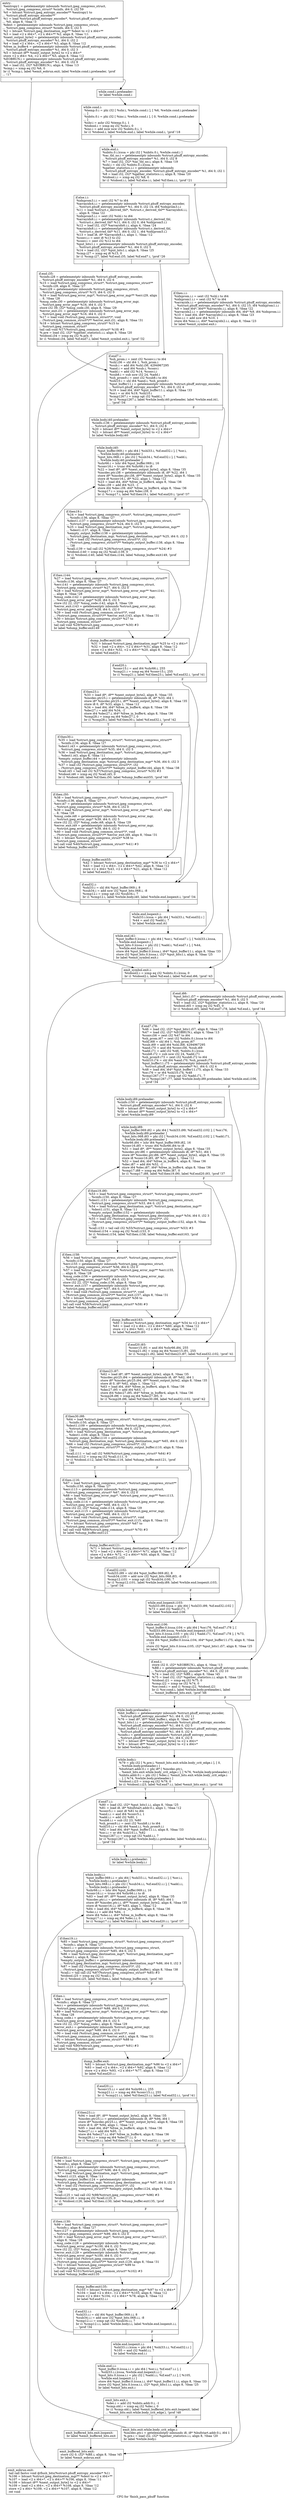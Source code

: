 digraph "CFG for 'finish_pass_phuff' function" {
	label="CFG for 'finish_pass_phuff' function";

	Node0x56af890 [shape=record,label="{entry:\l  %entropy1 = getelementptr inbounds %struct.jpeg_compress_struct,\l... %struct.jpeg_compress_struct* %cinfo, i64 0, i32 59\l  %0 = bitcast %struct.jpeg_entropy_encoder** %entropy1 to\l... %struct.phuff_entropy_encoder**\l  %1 = load %struct.phuff_entropy_encoder*, %struct.phuff_entropy_encoder**\l... %0, align 8, !tbaa !3\l  %dest = getelementptr inbounds %struct.jpeg_compress_struct,\l... %struct.jpeg_compress_struct* %cinfo, i64 0, i32 5\l  %2 = bitcast %struct.jpeg_destination_mgr** %dest to \<2 x i64\>**\l  %3 = load \<2 x i64\>*, \<2 x i64\>** %2, align 8, !tbaa !11\l  %next_output_byte2 = getelementptr inbounds %struct.phuff_entropy_encoder,\l... %struct.phuff_entropy_encoder* %1, i64 0, i32 2\l  %4 = load \<2 x i64\>, \<2 x i64\>* %3, align 8, !tbaa !12\l  %free_in_buffer4 = getelementptr inbounds %struct.phuff_entropy_encoder,\l... %struct.phuff_entropy_encoder* %1, i64 0, i32 3\l  %5 = bitcast i8** %next_output_byte2 to \<2 x i64\>*\l  store \<2 x i64\> %4, \<2 x i64\>* %5, align 8, !tbaa !12\l  %EOBRUN.i = getelementptr inbounds %struct.phuff_entropy_encoder,\l... %struct.phuff_entropy_encoder* %1, i64 0, i32 9\l  %6 = load i32, i32* %EOBRUN.i, align 4, !tbaa !13\l  %cmp.i = icmp eq i32 %6, 0\l  br i1 %cmp.i, label %emit_eobrun.exit, label %while.cond.i.preheader, !prof\l... !17\l|{<s0>T|<s1>F}}"];
	Node0x56af890:s0 -> Node0x56bc6c0;
	Node0x56af890:s1 -> Node0x56bc7c0;
	Node0x56bc7c0 [shape=record,label="{while.cond.i.preheader:                           \l  br label %while.cond.i\l}"];
	Node0x56bc7c0 -> Node0x56bc950;
	Node0x56bc950 [shape=record,label="{while.cond.i:                                     \l  %temp.0.i = phi i32 [ %shr.i, %while.cond.i ], [ %6, %while.cond.i.preheader\l... ]\l  %nbits.0.i = phi i32 [ %inc.i, %while.cond.i ], [ 0, %while.cond.i.preheader\l... ]\l  %shr.i = ashr i32 %temp.0.i, 1\l  %tobool.i = icmp eq i32 %shr.i, 0\l  %inc.i = add nuw nsw i32 %nbits.0.i, 1\l  br i1 %tobool.i, label %while.end.i, label %while.cond.i, !prof !18\l|{<s0>T|<s1>F}}"];
	Node0x56bc950:s0 -> Node0x56bcef0;
	Node0x56bc950:s1 -> Node0x56bc950;
	Node0x56bcef0 [shape=record,label="{while.end.i:                                      \l  %nbits.0.i.lcssa = phi i32 [ %nbits.0.i, %while.cond.i ]\l  %ac_tbl_no.i = getelementptr inbounds %struct.phuff_entropy_encoder,\l... %struct.phuff_entropy_encoder* %1, i64 0, i32 8\l  %7 = load i32, i32* %ac_tbl_no.i, align 8, !tbaa !19\l  %shl.i = shl i32 %nbits.0.i.lcssa, 4\l  %gather_statistics.i.i = getelementptr inbounds\l... %struct.phuff_entropy_encoder, %struct.phuff_entropy_encoder* %1, i64 0, i32 1\l  %8 = load i32, i32* %gather_statistics.i.i, align 8, !tbaa !20\l  %tobool.i.i = icmp eq i32 %8, 0\l  br i1 %tobool.i.i, label %if.else.i.i, label %if.then.i.i, !prof !21\l|{<s0>T|<s1>F}}"];
	Node0x56bcef0:s0 -> Node0x56bc310;
	Node0x56bcef0:s1 -> Node0x56bd4d0;
	Node0x56bd4d0 [shape=record,label="{if.then.i.i:                                      \l  %idxprom.i.i = sext i32 %shl.i to i64\l  %idxprom1.i.i = sext i32 %7 to i64\l  %arrayidx.i.i = getelementptr inbounds %struct.phuff_entropy_encoder,\l... %struct.phuff_entropy_encoder* %1, i64 0, i32 15, i64 %idxprom1.i.i\l  %9 = load i64*, i64** %arrayidx.i.i, align 8, !tbaa !22\l  %arrayidx2.i.i = getelementptr inbounds i64, i64* %9, i64 %idxprom.i.i\l  %10 = load i64, i64* %arrayidx2.i.i, align 8, !tbaa !23\l  %inc.i.i = add nsw i64 %10, 1\l  store i64 %inc.i.i, i64* %arrayidx2.i.i, align 8, !tbaa !23\l  br label %emit_symbol.exit.i\l}"];
	Node0x56bd4d0 -> Node0x56bdc10;
	Node0x56bc310 [shape=record,label="{if.else.i.i:                                      \l  %idxprom3.i.i = sext i32 %7 to i64\l  %arrayidx4.i.i = getelementptr inbounds %struct.phuff_entropy_encoder,\l... %struct.phuff_entropy_encoder* %1, i64 0, i32 14, i64 %idxprom3.i.i\l  %11 = load %struct.c_derived_tbl*, %struct.c_derived_tbl** %arrayidx4.i.i,\l... align 8, !tbaa !22\l  %idxprom5.i.i = sext i32 %shl.i to i64\l  %arrayidx6.i.i = getelementptr inbounds %struct.c_derived_tbl,\l... %struct.c_derived_tbl* %11, i64 0, i32 0, i64 %idxprom5.i.i\l  %12 = load i32, i32* %arrayidx6.i.i, align 4, !tbaa !24\l  %arrayidx8.i.i = getelementptr inbounds %struct.c_derived_tbl,\l... %struct.c_derived_tbl* %11, i64 0, i32 1, i64 %idxprom5.i.i\l  %13 = load i8, i8* %arrayidx8.i.i, align 1, !tbaa !12\l  %conv.i.i = sext i8 %13 to i32\l  %conv.i = zext i32 %12 to i64\l  %put_bits1.i = getelementptr inbounds %struct.phuff_entropy_encoder,\l... %struct.phuff_entropy_encoder* %1, i64 0, i32 5\l  %14 = load i32, i32* %put_bits1.i, align 8, !tbaa !25\l  %cmp.i27 = icmp eq i8 %13, 0\l  br i1 %cmp.i27, label %if.end.i35, label %if.end7.i, !prof !26\l|{<s0>T|<s1>F}}"];
	Node0x56bc310:s0 -> Node0x56be4d0;
	Node0x56bc310:s1 -> Node0x56be5b0;
	Node0x56be4d0 [shape=record,label="{if.end.i35:                                       \l  %cinfo.i28 = getelementptr inbounds %struct.phuff_entropy_encoder,\l... %struct.phuff_entropy_encoder* %1, i64 0, i32 6\l  %15 = load %struct.jpeg_compress_struct*, %struct.jpeg_compress_struct**\l... %cinfo.i28, align 8, !tbaa !27\l  %err.i29 = getelementptr inbounds %struct.jpeg_compress_struct,\l... %struct.jpeg_compress_struct* %15, i64 0, i32 0\l  %16 = load %struct.jpeg_error_mgr*, %struct.jpeg_error_mgr** %err.i29, align\l... 8, !tbaa !28\l  %msg_code.i30 = getelementptr inbounds %struct.jpeg_error_mgr,\l... %struct.jpeg_error_mgr* %16, i64 0, i32 5\l  store i32 39, i32* %msg_code.i30, align 8, !tbaa !29\l  %error_exit.i31 = getelementptr inbounds %struct.jpeg_error_mgr,\l... %struct.jpeg_error_mgr* %16, i64 0, i32 0\l  %17 = load void (%struct.jpeg_common_struct*)*, void\l... (%struct.jpeg_common_struct*)** %error_exit.i31, align 8, !tbaa !31\l  %18 = bitcast %struct.jpeg_compress_struct* %15 to\l... %struct.jpeg_common_struct*\l  tail call void %17(%struct.jpeg_common_struct* %18) #3\l  %.pre = load i32, i32* %gather_statistics.i.i, align 8, !tbaa !20\l  %tobool.i34 = icmp eq i32 %.pre, 0\l  br i1 %tobool.i34, label %if.end7.i, label %emit_symbol.exit.i, !prof !32\l|{<s0>T|<s1>F}}"];
	Node0x56be4d0:s0 -> Node0x56be5b0;
	Node0x56be4d0:s1 -> Node0x56bdc10;
	Node0x56be5b0 [shape=record,label="{if.end7.i:                                        \l  %sh_prom.i = zext i32 %conv.i.i to i64\l  %shl.i36 = shl i64 1, %sh_prom.i\l  %sub.i = add i64 %shl.i36, 4294967295\l  %and.i = and i64 %sub.i, %conv.i\l  %add.i = add i32 %14, %conv.i.i\l  %sub8.i = sub nsw i32 24, %add.i\l  %sh_prom9.i = zext i32 %sub8.i to i64\l  %shl10.i = shl i64 %and.i, %sh_prom9.i\l  %put_buffer11.i = getelementptr inbounds %struct.phuff_entropy_encoder,\l... %struct.phuff_entropy_encoder* %1, i64 0, i32 4\l  %19 = load i64, i64* %put_buffer11.i, align 8, !tbaa !33\l  %or.i = or i64 %19, %shl10.i\l  %cmp1267.i = icmp sgt i32 %add.i, 7\l  br i1 %cmp1267.i, label %while.body.i40.preheader, label %while.end.i41,\l... !prof !34\l|{<s0>T|<s1>F}}"];
	Node0x56be5b0:s0 -> Node0x56bf900;
	Node0x56be5b0:s1 -> Node0x56bfa20;
	Node0x56bf900 [shape=record,label="{while.body.i40.preheader:                         \l  %cinfo.i136 = getelementptr inbounds %struct.phuff_entropy_encoder,\l... %struct.phuff_entropy_encoder* %1, i64 0, i32 6\l  %20 = bitcast i8** %next_output_byte2 to \<2 x i64\>*\l  %21 = bitcast i8** %next_output_byte2 to \<2 x i64\>*\l  br label %while.body.i40\l}"];
	Node0x56bf900 -> Node0x56bfcc0;
	Node0x56bfcc0 [shape=record,label="{while.body.i40:                                   \l  %put_buffer.069.i = phi i64 [ %shl33.i, %if.end32.i ], [ %or.i,\l... %while.body.i40.preheader ]\l  %put_bits.068.i = phi i32 [ %sub34.i, %if.end32.i ], [ %add.i,\l... %while.body.i40.preheader ]\l  %shr66.i = lshr i64 %put_buffer.069.i, 16\l  %conv16.i = trunc i64 %shr66.i to i8\l  %22 = load i8*, i8** %next_output_byte2, align 8, !tbaa !35\l  %incdec.ptr.i38 = getelementptr inbounds i8, i8* %22, i64 1\l  store i8* %incdec.ptr.i38, i8** %next_output_byte2, align 8, !tbaa !35\l  store i8 %conv16.i, i8* %22, align 1, !tbaa !12\l  %23 = load i64, i64* %free_in_buffer4, align 8, !tbaa !36\l  %dec.i39 = add i64 %23, -1\l  store i64 %dec.i39, i64* %free_in_buffer4, align 8, !tbaa !36\l  %cmp17.i = icmp eq i64 %dec.i39, 0\l  br i1 %cmp17.i, label %if.then19.i, label %if.end20.i, !prof !37\l|{<s0>T|<s1>F}}"];
	Node0x56bfcc0:s0 -> Node0x56c0730;
	Node0x56bfcc0:s1 -> Node0x56c07e0;
	Node0x56c0730 [shape=record,label="{if.then19.i:                                      \l  %24 = load %struct.jpeg_compress_struct*, %struct.jpeg_compress_struct**\l... %cinfo.i136, align 8, !tbaa !27\l  %dest1.i137 = getelementptr inbounds %struct.jpeg_compress_struct,\l... %struct.jpeg_compress_struct* %24, i64 0, i32 5\l  %25 = load %struct.jpeg_destination_mgr*, %struct.jpeg_destination_mgr**\l... %dest1.i137, align 8, !tbaa !11\l  %empty_output_buffer.i138 = getelementptr inbounds\l... %struct.jpeg_destination_mgr, %struct.jpeg_destination_mgr* %25, i64 0, i32 3\l  %26 = load i32 (%struct.jpeg_compress_struct*)*, i32\l... (%struct.jpeg_compress_struct*)** %empty_output_buffer.i138, align 8, !tbaa\l... !38\l  %call.i139 = tail call i32 %26(%struct.jpeg_compress_struct* %24) #3\l  %tobool.i140 = icmp eq i32 %call.i139, 0\l  br i1 %tobool.i140, label %if.then.i144, label %dump_buffer.exit149, !prof\l... !40\l|{<s0>T|<s1>F}}"];
	Node0x56c0730:s0 -> Node0x56c0dc0;
	Node0x56c0730:s1 -> Node0x56c0ed0;
	Node0x56c0dc0 [shape=record,label="{if.then.i144:                                     \l  %27 = load %struct.jpeg_compress_struct*, %struct.jpeg_compress_struct**\l... %cinfo.i136, align 8, !tbaa !27\l  %err.i141 = getelementptr inbounds %struct.jpeg_compress_struct,\l... %struct.jpeg_compress_struct* %27, i64 0, i32 0\l  %28 = load %struct.jpeg_error_mgr*, %struct.jpeg_error_mgr** %err.i141,\l... align 8, !tbaa !28\l  %msg_code.i142 = getelementptr inbounds %struct.jpeg_error_mgr,\l... %struct.jpeg_error_mgr* %28, i64 0, i32 5\l  store i32 22, i32* %msg_code.i142, align 8, !tbaa !29\l  %error_exit.i143 = getelementptr inbounds %struct.jpeg_error_mgr,\l... %struct.jpeg_error_mgr* %28, i64 0, i32 0\l  %29 = load void (%struct.jpeg_common_struct*)*, void\l... (%struct.jpeg_common_struct*)** %error_exit.i143, align 8, !tbaa !31\l  %30 = bitcast %struct.jpeg_compress_struct* %27 to\l... %struct.jpeg_common_struct*\l  tail call void %29(%struct.jpeg_common_struct* %30) #3\l  br label %dump_buffer.exit149\l}"];
	Node0x56c0dc0 -> Node0x56c0ed0;
	Node0x56c0ed0 [shape=record,label="{dump_buffer.exit149:                              \l  %31 = bitcast %struct.jpeg_destination_mgr* %25 to \<2 x i64\>*\l  %32 = load \<2 x i64\>, \<2 x i64\>* %31, align 8, !tbaa !12\l  store \<2 x i64\> %32, \<2 x i64\>* %20, align 8, !tbaa !12\l  br label %if.end20.i\l}"];
	Node0x56c0ed0 -> Node0x56c07e0;
	Node0x56c07e0 [shape=record,label="{if.end20.i:                                       \l  %conv15.i = and i64 %shr66.i, 255\l  %cmp21.i = icmp eq i64 %conv15.i, 255\l  br i1 %cmp21.i, label %if.then23.i, label %if.end32.i, !prof !41\l|{<s0>T|<s1>F}}"];
	Node0x56c07e0:s0 -> Node0x56c1910;
	Node0x56c07e0:s1 -> Node0x56bfe30;
	Node0x56c1910 [shape=record,label="{if.then23.i:                                      \l  %33 = load i8*, i8** %next_output_byte2, align 8, !tbaa !35\l  %incdec.ptr25.i = getelementptr inbounds i8, i8* %33, i64 1\l  store i8* %incdec.ptr25.i, i8** %next_output_byte2, align 8, !tbaa !35\l  store i8 0, i8* %33, align 1, !tbaa !12\l  %34 = load i64, i64* %free_in_buffer4, align 8, !tbaa !36\l  %dec27.i = add i64 %34, -1\l  store i64 %dec27.i, i64* %free_in_buffer4, align 8, !tbaa !36\l  %cmp28.i = icmp eq i64 %dec27.i, 0\l  br i1 %cmp28.i, label %if.then30.i, label %if.end32.i, !prof !42\l|{<s0>T|<s1>F}}"];
	Node0x56c1910:s0 -> Node0x56c1de0;
	Node0x56c1910:s1 -> Node0x56bfe30;
	Node0x56c1de0 [shape=record,label="{if.then30.i:                                      \l  %35 = load %struct.jpeg_compress_struct*, %struct.jpeg_compress_struct**\l... %cinfo.i136, align 8, !tbaa !27\l  %dest1.i43 = getelementptr inbounds %struct.jpeg_compress_struct,\l... %struct.jpeg_compress_struct* %35, i64 0, i32 5\l  %36 = load %struct.jpeg_destination_mgr*, %struct.jpeg_destination_mgr**\l... %dest1.i43, align 8, !tbaa !11\l  %empty_output_buffer.i44 = getelementptr inbounds\l... %struct.jpeg_destination_mgr, %struct.jpeg_destination_mgr* %36, i64 0, i32 3\l  %37 = load i32 (%struct.jpeg_compress_struct*)*, i32\l... (%struct.jpeg_compress_struct*)** %empty_output_buffer.i44, align 8, !tbaa !38\l  %call.i45 = tail call i32 %37(%struct.jpeg_compress_struct* %35) #3\l  %tobool.i46 = icmp eq i32 %call.i45, 0\l  br i1 %tobool.i46, label %if.then.i50, label %dump_buffer.exit55, !prof !40\l|{<s0>T|<s1>F}}"];
	Node0x56c1de0:s0 -> Node0x56c23b0;
	Node0x56c1de0:s1 -> Node0x56c24c0;
	Node0x56c23b0 [shape=record,label="{if.then.i50:                                      \l  %38 = load %struct.jpeg_compress_struct*, %struct.jpeg_compress_struct**\l... %cinfo.i136, align 8, !tbaa !27\l  %err.i47 = getelementptr inbounds %struct.jpeg_compress_struct,\l... %struct.jpeg_compress_struct* %38, i64 0, i32 0\l  %39 = load %struct.jpeg_error_mgr*, %struct.jpeg_error_mgr** %err.i47, align\l... 8, !tbaa !28\l  %msg_code.i48 = getelementptr inbounds %struct.jpeg_error_mgr,\l... %struct.jpeg_error_mgr* %39, i64 0, i32 5\l  store i32 22, i32* %msg_code.i48, align 8, !tbaa !29\l  %error_exit.i49 = getelementptr inbounds %struct.jpeg_error_mgr,\l... %struct.jpeg_error_mgr* %39, i64 0, i32 0\l  %40 = load void (%struct.jpeg_common_struct*)*, void\l... (%struct.jpeg_common_struct*)** %error_exit.i49, align 8, !tbaa !31\l  %41 = bitcast %struct.jpeg_compress_struct* %38 to\l... %struct.jpeg_common_struct*\l  tail call void %40(%struct.jpeg_common_struct* %41) #3\l  br label %dump_buffer.exit55\l}"];
	Node0x56c23b0 -> Node0x56c24c0;
	Node0x56c24c0 [shape=record,label="{dump_buffer.exit55:                               \l  %42 = bitcast %struct.jpeg_destination_mgr* %36 to \<2 x i64\>*\l  %43 = load \<2 x i64\>, \<2 x i64\>* %42, align 8, !tbaa !12\l  store \<2 x i64\> %43, \<2 x i64\>* %21, align 8, !tbaa !12\l  br label %if.end32.i\l}"];
	Node0x56c24c0 -> Node0x56bfe30;
	Node0x56bfe30 [shape=record,label="{if.end32.i:                                       \l  %shl33.i = shl i64 %put_buffer.069.i, 8\l  %sub34.i = add nsw i32 %put_bits.068.i, -8\l  %cmp12.i = icmp sgt i32 %sub34.i, 7\l  br i1 %cmp12.i, label %while.body.i40, label %while.end.loopexit.i, !prof !34\l|{<s0>T|<s1>F}}"];
	Node0x56bfe30:s0 -> Node0x56bfcc0;
	Node0x56bfe30:s1 -> Node0x56bf530;
	Node0x56bf530 [shape=record,label="{while.end.loopexit.i:                             \l  %shl33.i.lcssa = phi i64 [ %shl33.i, %if.end32.i ]\l  %44 = and i32 %add.i, 7\l  br label %while.end.i41\l}"];
	Node0x56bf530 -> Node0x56bfa20;
	Node0x56bfa20 [shape=record,label="{while.end.i41:                                    \l  %put_buffer.0.lcssa.i = phi i64 [ %or.i, %if.end7.i ], [ %shl33.i.lcssa,\l... %while.end.loopexit.i ]\l  %put_bits.0.lcssa.i = phi i32 [ %add.i, %if.end7.i ], [ %44,\l... %while.end.loopexit.i ]\l  store i64 %put_buffer.0.lcssa.i, i64* %put_buffer11.i, align 8, !tbaa !33\l  store i32 %put_bits.0.lcssa.i, i32* %put_bits1.i, align 8, !tbaa !25\l  br label %emit_symbol.exit.i\l}"];
	Node0x56bfa20 -> Node0x56bdc10;
	Node0x56bdc10 [shape=record,label="{emit_symbol.exit.i:                               \l  %tobool2.i = icmp eq i32 %nbits.0.i.lcssa, 0\l  br i1 %tobool2.i, label %if.end.i, label %if.end.i66, !prof !43\l|{<s0>T|<s1>F}}"];
	Node0x56bdc10:s0 -> Node0x56c3950;
	Node0x56bdc10:s1 -> Node0x56c39d0;
	Node0x56c39d0 [shape=record,label="{if.end.i66:                                       \l  %put_bits1.i57 = getelementptr inbounds %struct.phuff_entropy_encoder,\l... %struct.phuff_entropy_encoder* %1, i64 0, i32 5\l  %45 = load i32, i32* %gather_statistics.i.i, align 8, !tbaa !20\l  %tobool.i65 = icmp eq i32 %45, 0\l  br i1 %tobool.i65, label %if.end7.i78, label %if.end.i, !prof !44\l|{<s0>T|<s1>F}}"];
	Node0x56c39d0:s0 -> Node0x56c3c90;
	Node0x56c39d0:s1 -> Node0x56c3950;
	Node0x56c3c90 [shape=record,label="{if.end7.i78:                                      \l  %46 = load i32, i32* %put_bits1.i57, align 8, !tbaa !25\l  %47 = load i32, i32* %EOBRUN.i, align 4, !tbaa !13\l  %conv.i56 = zext i32 %47 to i64\l  %sh_prom.i67 = zext i32 %nbits.0.i.lcssa to i64\l  %shl.i68 = shl i64 1, %sh_prom.i67\l  %sub.i69 = add i64 %shl.i68, 4294967295\l  %and.i70 = and i64 %conv.i56, %sub.i69\l  %add.i71 = add i32 %46, %nbits.0.i.lcssa\l  %sub8.i72 = sub nsw i32 24, %add.i71\l  %sh_prom9.i73 = zext i32 %sub8.i72 to i64\l  %shl10.i74 = shl i64 %and.i70, %sh_prom9.i73\l  %put_buffer11.i75 = getelementptr inbounds %struct.phuff_entropy_encoder,\l... %struct.phuff_entropy_encoder* %1, i64 0, i32 4\l  %48 = load i64, i64* %put_buffer11.i75, align 8, !tbaa !33\l  %or.i76 = or i64 %shl10.i74, %48\l  %cmp1267.i77 = icmp sgt i32 %add.i71, 7\l  br i1 %cmp1267.i77, label %while.body.i89.preheader, label %while.end.i106,\l... !prof !34\l|{<s0>T|<s1>F}}"];
	Node0x56c3c90:s0 -> Node0x56c4690;
	Node0x56c3c90:s1 -> Node0x56c4770;
	Node0x56c4690 [shape=record,label="{while.body.i89.preheader:                         \l  %cinfo.i150 = getelementptr inbounds %struct.phuff_entropy_encoder,\l... %struct.phuff_entropy_encoder* %1, i64 0, i32 6\l  %49 = bitcast i8** %next_output_byte2 to \<2 x i64\>*\l  %50 = bitcast i8** %next_output_byte2 to \<2 x i64\>*\l  br label %while.body.i89\l}"];
	Node0x56c4690 -> Node0x56c49e0;
	Node0x56c49e0 [shape=record,label="{while.body.i89:                                   \l  %put_buffer.069.i82 = phi i64 [ %shl33.i99, %if.end32.i102 ], [ %or.i76,\l... %while.body.i89.preheader ]\l  %put_bits.068.i83 = phi i32 [ %sub34.i100, %if.end32.i102 ], [ %add.i71,\l... %while.body.i89.preheader ]\l  %shr66.i84 = lshr i64 %put_buffer.069.i82, 16\l  %conv16.i85 = trunc i64 %shr66.i84 to i8\l  %51 = load i8*, i8** %next_output_byte2, align 8, !tbaa !35\l  %incdec.ptr.i86 = getelementptr inbounds i8, i8* %51, i64 1\l  store i8* %incdec.ptr.i86, i8** %next_output_byte2, align 8, !tbaa !35\l  store i8 %conv16.i85, i8* %51, align 1, !tbaa !12\l  %52 = load i64, i64* %free_in_buffer4, align 8, !tbaa !36\l  %dec.i87 = add i64 %52, -1\l  store i64 %dec.i87, i64* %free_in_buffer4, align 8, !tbaa !36\l  %cmp17.i88 = icmp eq i64 %dec.i87, 0\l  br i1 %cmp17.i88, label %if.then19.i90, label %if.end20.i93, !prof !37\l|{<s0>T|<s1>F}}"];
	Node0x56c49e0:s0 -> Node0x56c5420;
	Node0x56c49e0:s1 -> Node0x56c5500;
	Node0x56c5420 [shape=record,label="{if.then19.i90:                                    \l  %53 = load %struct.jpeg_compress_struct*, %struct.jpeg_compress_struct**\l... %cinfo.i150, align 8, !tbaa !27\l  %dest1.i151 = getelementptr inbounds %struct.jpeg_compress_struct,\l... %struct.jpeg_compress_struct* %53, i64 0, i32 5\l  %54 = load %struct.jpeg_destination_mgr*, %struct.jpeg_destination_mgr**\l... %dest1.i151, align 8, !tbaa !11\l  %empty_output_buffer.i152 = getelementptr inbounds\l... %struct.jpeg_destination_mgr, %struct.jpeg_destination_mgr* %54, i64 0, i32 3\l  %55 = load i32 (%struct.jpeg_compress_struct*)*, i32\l... (%struct.jpeg_compress_struct*)** %empty_output_buffer.i152, align 8, !tbaa\l... !38\l  %call.i153 = tail call i32 %55(%struct.jpeg_compress_struct* %53) #3\l  %tobool.i154 = icmp eq i32 %call.i153, 0\l  br i1 %tobool.i154, label %if.then.i158, label %dump_buffer.exit163, !prof\l... !40\l|{<s0>T|<s1>F}}"];
	Node0x56c5420:s0 -> Node0x56c5ae0;
	Node0x56c5420:s1 -> Node0x56c5bf0;
	Node0x56c5ae0 [shape=record,label="{if.then.i158:                                     \l  %56 = load %struct.jpeg_compress_struct*, %struct.jpeg_compress_struct**\l... %cinfo.i150, align 8, !tbaa !27\l  %err.i155 = getelementptr inbounds %struct.jpeg_compress_struct,\l... %struct.jpeg_compress_struct* %56, i64 0, i32 0\l  %57 = load %struct.jpeg_error_mgr*, %struct.jpeg_error_mgr** %err.i155,\l... align 8, !tbaa !28\l  %msg_code.i156 = getelementptr inbounds %struct.jpeg_error_mgr,\l... %struct.jpeg_error_mgr* %57, i64 0, i32 5\l  store i32 22, i32* %msg_code.i156, align 8, !tbaa !29\l  %error_exit.i157 = getelementptr inbounds %struct.jpeg_error_mgr,\l... %struct.jpeg_error_mgr* %57, i64 0, i32 0\l  %58 = load void (%struct.jpeg_common_struct*)*, void\l... (%struct.jpeg_common_struct*)** %error_exit.i157, align 8, !tbaa !31\l  %59 = bitcast %struct.jpeg_compress_struct* %56 to\l... %struct.jpeg_common_struct*\l  tail call void %58(%struct.jpeg_common_struct* %59) #3\l  br label %dump_buffer.exit163\l}"];
	Node0x56c5ae0 -> Node0x56c5bf0;
	Node0x56c5bf0 [shape=record,label="{dump_buffer.exit163:                              \l  %60 = bitcast %struct.jpeg_destination_mgr* %54 to \<2 x i64\>*\l  %61 = load \<2 x i64\>, \<2 x i64\>* %60, align 8, !tbaa !12\l  store \<2 x i64\> %61, \<2 x i64\>* %49, align 8, !tbaa !12\l  br label %if.end20.i93\l}"];
	Node0x56c5bf0 -> Node0x56c5500;
	Node0x56c5500 [shape=record,label="{if.end20.i93:                                     \l  %conv15.i91 = and i64 %shr66.i84, 255\l  %cmp21.i92 = icmp eq i64 %conv15.i91, 255\l  br i1 %cmp21.i92, label %if.then23.i97, label %if.end32.i102, !prof !41\l|{<s0>T|<s1>F}}"];
	Node0x56c5500:s0 -> Node0x56c6530;
	Node0x56c5500:s1 -> Node0x56c4b20;
	Node0x56c6530 [shape=record,label="{if.then23.i97:                                    \l  %62 = load i8*, i8** %next_output_byte2, align 8, !tbaa !35\l  %incdec.ptr25.i94 = getelementptr inbounds i8, i8* %62, i64 1\l  store i8* %incdec.ptr25.i94, i8** %next_output_byte2, align 8, !tbaa !35\l  store i8 0, i8* %62, align 1, !tbaa !12\l  %63 = load i64, i64* %free_in_buffer4, align 8, !tbaa !36\l  %dec27.i95 = add i64 %63, -1\l  store i64 %dec27.i95, i64* %free_in_buffer4, align 8, !tbaa !36\l  %cmp28.i96 = icmp eq i64 %dec27.i95, 0\l  br i1 %cmp28.i96, label %if.then30.i98, label %if.end32.i102, !prof !42\l|{<s0>T|<s1>F}}"];
	Node0x56c6530:s0 -> Node0x56c6a70;
	Node0x56c6530:s1 -> Node0x56c4b20;
	Node0x56c6a70 [shape=record,label="{if.then30.i98:                                    \l  %64 = load %struct.jpeg_compress_struct*, %struct.jpeg_compress_struct**\l... %cinfo.i150, align 8, !tbaa !27\l  %dest1.i109 = getelementptr inbounds %struct.jpeg_compress_struct,\l... %struct.jpeg_compress_struct* %64, i64 0, i32 5\l  %65 = load %struct.jpeg_destination_mgr*, %struct.jpeg_destination_mgr**\l... %dest1.i109, align 8, !tbaa !11\l  %empty_output_buffer.i110 = getelementptr inbounds\l... %struct.jpeg_destination_mgr, %struct.jpeg_destination_mgr* %65, i64 0, i32 3\l  %66 = load i32 (%struct.jpeg_compress_struct*)*, i32\l... (%struct.jpeg_compress_struct*)** %empty_output_buffer.i110, align 8, !tbaa\l... !38\l  %call.i111 = tail call i32 %66(%struct.jpeg_compress_struct* %64) #3\l  %tobool.i112 = icmp eq i32 %call.i111, 0\l  br i1 %tobool.i112, label %if.then.i116, label %dump_buffer.exit121, !prof\l... !40\l|{<s0>T|<s1>F}}"];
	Node0x56c6a70:s0 -> Node0x56c7210;
	Node0x56c6a70:s1 -> Node0x56c7320;
	Node0x56c7210 [shape=record,label="{if.then.i116:                                     \l  %67 = load %struct.jpeg_compress_struct*, %struct.jpeg_compress_struct**\l... %cinfo.i150, align 8, !tbaa !27\l  %err.i113 = getelementptr inbounds %struct.jpeg_compress_struct,\l... %struct.jpeg_compress_struct* %67, i64 0, i32 0\l  %68 = load %struct.jpeg_error_mgr*, %struct.jpeg_error_mgr** %err.i113,\l... align 8, !tbaa !28\l  %msg_code.i114 = getelementptr inbounds %struct.jpeg_error_mgr,\l... %struct.jpeg_error_mgr* %68, i64 0, i32 5\l  store i32 22, i32* %msg_code.i114, align 8, !tbaa !29\l  %error_exit.i115 = getelementptr inbounds %struct.jpeg_error_mgr,\l... %struct.jpeg_error_mgr* %68, i64 0, i32 0\l  %69 = load void (%struct.jpeg_common_struct*)*, void\l... (%struct.jpeg_common_struct*)** %error_exit.i115, align 8, !tbaa !31\l  %70 = bitcast %struct.jpeg_compress_struct* %67 to\l... %struct.jpeg_common_struct*\l  tail call void %69(%struct.jpeg_common_struct* %70) #3\l  br label %dump_buffer.exit121\l}"];
	Node0x56c7210 -> Node0x56c7320;
	Node0x56c7320 [shape=record,label="{dump_buffer.exit121:                              \l  %71 = bitcast %struct.jpeg_destination_mgr* %65 to \<2 x i64\>*\l  %72 = load \<2 x i64\>, \<2 x i64\>* %71, align 8, !tbaa !12\l  store \<2 x i64\> %72, \<2 x i64\>* %50, align 8, !tbaa !12\l  br label %if.end32.i102\l}"];
	Node0x56c7320 -> Node0x56c4b20;
	Node0x56c4b20 [shape=record,label="{if.end32.i102:                                    \l  %shl33.i99 = shl i64 %put_buffer.069.i82, 8\l  %sub34.i100 = add nsw i32 %put_bits.068.i83, -8\l  %cmp12.i101 = icmp sgt i32 %sub34.i100, 7\l  br i1 %cmp12.i101, label %while.body.i89, label %while.end.loopexit.i103,\l... !prof !34\l|{<s0>T|<s1>F}}"];
	Node0x56c4b20:s0 -> Node0x56c49e0;
	Node0x56c4b20:s1 -> Node0x566eae0;
	Node0x566eae0 [shape=record,label="{while.end.loopexit.i103:                          \l  %shl33.i99.lcssa = phi i64 [ %shl33.i99, %if.end32.i102 ]\l  %73 = and i32 %add.i71, 7\l  br label %while.end.i106\l}"];
	Node0x566eae0 -> Node0x56c4770;
	Node0x56c4770 [shape=record,label="{while.end.i106:                                   \l  %put_buffer.0.lcssa.i104 = phi i64 [ %or.i76, %if.end7.i78 ], [\l... %shl33.i99.lcssa, %while.end.loopexit.i103 ]\l  %put_bits.0.lcssa.i105 = phi i32 [ %add.i71, %if.end7.i78 ], [ %73,\l... %while.end.loopexit.i103 ]\l  store i64 %put_buffer.0.lcssa.i104, i64* %put_buffer11.i75, align 8, !tbaa\l... !33\l  store i32 %put_bits.0.lcssa.i105, i32* %put_bits1.i57, align 8, !tbaa !25\l  br label %if.end.i\l}"];
	Node0x56c4770 -> Node0x56c3950;
	Node0x56c3950 [shape=record,label="{if.end.i:                                         \l  store i32 0, i32* %EOBRUN.i, align 4, !tbaa !13\l  %BE.i = getelementptr inbounds %struct.phuff_entropy_encoder,\l... %struct.phuff_entropy_encoder* %1, i64 0, i32 10\l  %74 = load i32, i32* %BE.i, align 8, !tbaa !45\l  %75 = load i32, i32* %gather_statistics.i.i, align 8, !tbaa !20\l  %tobool.i21 = icmp eq i32 %75, 0\l  %cmp.i22 = icmp ne i32 %74, 0\l  %or.cond.i = and i1 %cmp.i22, %tobool.i21\l  br i1 %or.cond.i, label %while.body.preheader.i, label\l... %emit_buffered_bits.exit, !prof !46\l|{<s0>T|<s1>F}}"];
	Node0x56c3950:s0 -> Node0x56c84a0;
	Node0x56c3950:s1 -> Node0x56c85a0;
	Node0x56c84a0 [shape=record,label="{while.body.preheader.i:                           \l  %bit_buffer.i = getelementptr inbounds %struct.phuff_entropy_encoder,\l... %struct.phuff_entropy_encoder* %1, i64 0, i32 11\l  %76 = load i8*, i8** %bit_buffer.i, align 8, !tbaa !47\l  %put_bits1.i.i = getelementptr inbounds %struct.phuff_entropy_encoder,\l... %struct.phuff_entropy_encoder* %1, i64 0, i32 5\l  %put_buffer11.i.i = getelementptr inbounds %struct.phuff_entropy_encoder,\l... %struct.phuff_entropy_encoder* %1, i64 0, i32 4\l  %cinfo.i = getelementptr inbounds %struct.phuff_entropy_encoder,\l... %struct.phuff_entropy_encoder* %1, i64 0, i32 6\l  %77 = bitcast i8** %next_output_byte2 to \<2 x i64\>*\l  %78 = bitcast i8** %next_output_byte2 to \<2 x i64\>*\l  br label %while.body.i\l}"];
	Node0x56c84a0 -> Node0x56c8b60;
	Node0x56c8b60 [shape=record,label="{while.body.i:                                     \l  %79 = phi i32 [ %.pre.i, %emit_bits.exit.while.body_crit_edge.i ], [ 0,\l... %while.body.preheader.i ]\l  %bufstart.addr.0.i = phi i8* [ %incdec.ptr.i,\l... %emit_bits.exit.while.body_crit_edge.i ], [ %76, %while.body.preheader.i ]\l  %nbits.addr.0.i = phi i32 [ %dec.i, %emit_bits.exit.while.body_crit_edge.i\l... ], [ %74, %while.body.preheader.i ]\l  %tobool.i.i23 = icmp eq i32 %79, 0\l  br i1 %tobool.i.i23, label %if.end7.i.i, label %emit_bits.exit.i, !prof !44\l|{<s0>T|<s1>F}}"];
	Node0x56c8b60:s0 -> Node0x56c91f0;
	Node0x56c8b60:s1 -> Node0x56c9300;
	Node0x56c91f0 [shape=record,label="{if.end7.i.i:                                      \l  %80 = load i32, i32* %put_bits1.i.i, align 8, !tbaa !25\l  %81 = load i8, i8* %bufstart.addr.0.i, align 1, !tbaa !12\l  %conv5.i = zext i8 %81 to i64\l  %and.i.i = and i64 %conv5.i, 1\l  %add.i.i = add i32 %80, 1\l  %sub8.i.i = sub i32 23, %80\l  %sh_prom9.i.i = zext i32 %sub8.i.i to i64\l  %shl10.i.i = shl i64 %and.i.i, %sh_prom9.i.i\l  %82 = load i64, i64* %put_buffer11.i.i, align 8, !tbaa !33\l  %or.i.i = or i64 %shl10.i.i, %82\l  %cmp1267.i.i = icmp sgt i32 %add.i.i, 7\l  br i1 %cmp1267.i.i, label %while.body.i.i.preheader, label %while.end.i.i,\l... !prof !34\l|{<s0>T|<s1>F}}"];
	Node0x56c91f0:s0 -> Node0x56c2940;
	Node0x56c91f0:s1 -> Node0x56c2a60;
	Node0x56c2940 [shape=record,label="{while.body.i.i.preheader:                         \l  br label %while.body.i.i\l}"];
	Node0x56c2940 -> Node0x56c2bd0;
	Node0x56c2bd0 [shape=record,label="{while.body.i.i:                                   \l  %put_buffer.069.i.i = phi i64 [ %shl33.i.i, %if.end32.i.i ], [ %or.i.i,\l... %while.body.i.i.preheader ]\l  %put_bits.068.i.i = phi i32 [ %sub34.i.i, %if.end32.i.i ], [ %add.i.i,\l... %while.body.i.i.preheader ]\l  %shr66.i.i = lshr i64 %put_buffer.069.i.i, 16\l  %conv16.i.i = trunc i64 %shr66.i.i to i8\l  %83 = load i8*, i8** %next_output_byte2, align 8, !tbaa !35\l  %incdec.ptr.i.i = getelementptr inbounds i8, i8* %83, i64 1\l  store i8* %incdec.ptr.i.i, i8** %next_output_byte2, align 8, !tbaa !35\l  store i8 %conv16.i.i, i8* %83, align 1, !tbaa !12\l  %84 = load i64, i64* %free_in_buffer4, align 8, !tbaa !36\l  %dec.i.i = add i64 %84, -1\l  store i64 %dec.i.i, i64* %free_in_buffer4, align 8, !tbaa !36\l  %cmp17.i.i = icmp eq i64 %dec.i.i, 0\l  br i1 %cmp17.i.i, label %if.then19.i.i, label %if.end20.i.i, !prof !37\l|{<s0>T|<s1>F}}"];
	Node0x56c2bd0:s0 -> Node0x56cb310;
	Node0x56c2bd0:s1 -> Node0x56cb3c0;
	Node0x56cb310 [shape=record,label="{if.then19.i.i:                                    \l  %85 = load %struct.jpeg_compress_struct*, %struct.jpeg_compress_struct**\l... %cinfo.i, align 8, !tbaa !27\l  %dest1.i = getelementptr inbounds %struct.jpeg_compress_struct,\l... %struct.jpeg_compress_struct* %85, i64 0, i32 5\l  %86 = load %struct.jpeg_destination_mgr*, %struct.jpeg_destination_mgr**\l... %dest1.i, align 8, !tbaa !11\l  %empty_output_buffer.i = getelementptr inbounds\l... %struct.jpeg_destination_mgr, %struct.jpeg_destination_mgr* %86, i64 0, i32 3\l  %87 = load i32 (%struct.jpeg_compress_struct*)*, i32\l... (%struct.jpeg_compress_struct*)** %empty_output_buffer.i, align 8, !tbaa !38\l  %call.i = tail call i32 %87(%struct.jpeg_compress_struct* %85) #3\l  %tobool.i25 = icmp eq i32 %call.i, 0\l  br i1 %tobool.i25, label %if.then.i, label %dump_buffer.exit, !prof !40\l|{<s0>T|<s1>F}}"];
	Node0x56cb310:s0 -> Node0x56cb950;
	Node0x56cb310:s1 -> Node0x56cba60;
	Node0x56cb950 [shape=record,label="{if.then.i:                                        \l  %88 = load %struct.jpeg_compress_struct*, %struct.jpeg_compress_struct**\l... %cinfo.i, align 8, !tbaa !27\l  %err.i = getelementptr inbounds %struct.jpeg_compress_struct,\l... %struct.jpeg_compress_struct* %88, i64 0, i32 0\l  %89 = load %struct.jpeg_error_mgr*, %struct.jpeg_error_mgr** %err.i, align\l... 8, !tbaa !28\l  %msg_code.i = getelementptr inbounds %struct.jpeg_error_mgr,\l... %struct.jpeg_error_mgr* %89, i64 0, i32 5\l  store i32 22, i32* %msg_code.i, align 8, !tbaa !29\l  %error_exit.i = getelementptr inbounds %struct.jpeg_error_mgr,\l... %struct.jpeg_error_mgr* %89, i64 0, i32 0\l  %90 = load void (%struct.jpeg_common_struct*)*, void\l... (%struct.jpeg_common_struct*)** %error_exit.i, align 8, !tbaa !31\l  %91 = bitcast %struct.jpeg_compress_struct* %88 to\l... %struct.jpeg_common_struct*\l  tail call void %90(%struct.jpeg_common_struct* %91) #3\l  br label %dump_buffer.exit\l}"];
	Node0x56cb950 -> Node0x56cba60;
	Node0x56cba60 [shape=record,label="{dump_buffer.exit:                                 \l  %92 = bitcast %struct.jpeg_destination_mgr* %86 to \<2 x i64\>*\l  %93 = load \<2 x i64\>, \<2 x i64\>* %92, align 8, !tbaa !12\l  store \<2 x i64\> %93, \<2 x i64\>* %77, align 8, !tbaa !12\l  br label %if.end20.i.i\l}"];
	Node0x56cba60 -> Node0x56cb3c0;
	Node0x56cb3c0 [shape=record,label="{if.end20.i.i:                                     \l  %conv15.i.i = and i64 %shr66.i.i, 255\l  %cmp21.i.i = icmp eq i64 %conv15.i.i, 255\l  br i1 %cmp21.i.i, label %if.then23.i.i, label %if.end32.i.i, !prof !41\l|{<s0>T|<s1>F}}"];
	Node0x56cb3c0:s0 -> Node0x56cc3b0;
	Node0x56cb3c0:s1 -> Node0x56c2cf0;
	Node0x56cc3b0 [shape=record,label="{if.then23.i.i:                                    \l  %94 = load i8*, i8** %next_output_byte2, align 8, !tbaa !35\l  %incdec.ptr25.i.i = getelementptr inbounds i8, i8* %94, i64 1\l  store i8* %incdec.ptr25.i.i, i8** %next_output_byte2, align 8, !tbaa !35\l  store i8 0, i8* %94, align 1, !tbaa !12\l  %95 = load i64, i64* %free_in_buffer4, align 8, !tbaa !36\l  %dec27.i.i = add i64 %95, -1\l  store i64 %dec27.i.i, i64* %free_in_buffer4, align 8, !tbaa !36\l  %cmp28.i.i = icmp eq i64 %dec27.i.i, 0\l  br i1 %cmp28.i.i, label %if.then30.i.i, label %if.end32.i.i, !prof !42\l|{<s0>T|<s1>F}}"];
	Node0x56cc3b0:s0 -> Node0x55e3ff0;
	Node0x56cc3b0:s1 -> Node0x56c2cf0;
	Node0x55e3ff0 [shape=record,label="{if.then30.i.i:                                    \l  %96 = load %struct.jpeg_compress_struct*, %struct.jpeg_compress_struct**\l... %cinfo.i, align 8, !tbaa !27\l  %dest1.i123 = getelementptr inbounds %struct.jpeg_compress_struct,\l... %struct.jpeg_compress_struct* %96, i64 0, i32 5\l  %97 = load %struct.jpeg_destination_mgr*, %struct.jpeg_destination_mgr**\l... %dest1.i123, align 8, !tbaa !11\l  %empty_output_buffer.i124 = getelementptr inbounds\l... %struct.jpeg_destination_mgr, %struct.jpeg_destination_mgr* %97, i64 0, i32 3\l  %98 = load i32 (%struct.jpeg_compress_struct*)*, i32\l... (%struct.jpeg_compress_struct*)** %empty_output_buffer.i124, align 8, !tbaa\l... !38\l  %call.i125 = tail call i32 %98(%struct.jpeg_compress_struct* %96) #3\l  %tobool.i126 = icmp eq i32 %call.i125, 0\l  br i1 %tobool.i126, label %if.then.i130, label %dump_buffer.exit135, !prof\l... !40\l|{<s0>T|<s1>F}}"];
	Node0x55e3ff0:s0 -> Node0x56ccea0;
	Node0x55e3ff0:s1 -> Node0x56ccfb0;
	Node0x56ccea0 [shape=record,label="{if.then.i130:                                     \l  %99 = load %struct.jpeg_compress_struct*, %struct.jpeg_compress_struct**\l... %cinfo.i, align 8, !tbaa !27\l  %err.i127 = getelementptr inbounds %struct.jpeg_compress_struct,\l... %struct.jpeg_compress_struct* %99, i64 0, i32 0\l  %100 = load %struct.jpeg_error_mgr*, %struct.jpeg_error_mgr** %err.i127,\l... align 8, !tbaa !28\l  %msg_code.i128 = getelementptr inbounds %struct.jpeg_error_mgr,\l... %struct.jpeg_error_mgr* %100, i64 0, i32 5\l  store i32 22, i32* %msg_code.i128, align 8, !tbaa !29\l  %error_exit.i129 = getelementptr inbounds %struct.jpeg_error_mgr,\l... %struct.jpeg_error_mgr* %100, i64 0, i32 0\l  %101 = load void (%struct.jpeg_common_struct*)*, void\l... (%struct.jpeg_common_struct*)** %error_exit.i129, align 8, !tbaa !31\l  %102 = bitcast %struct.jpeg_compress_struct* %99 to\l... %struct.jpeg_common_struct*\l  tail call void %101(%struct.jpeg_common_struct* %102) #3\l  br label %dump_buffer.exit135\l}"];
	Node0x56ccea0 -> Node0x56ccfb0;
	Node0x56ccfb0 [shape=record,label="{dump_buffer.exit135:                              \l  %103 = bitcast %struct.jpeg_destination_mgr* %97 to \<2 x i64\>*\l  %104 = load \<2 x i64\>, \<2 x i64\>* %103, align 8, !tbaa !12\l  store \<2 x i64\> %104, \<2 x i64\>* %78, align 8, !tbaa !12\l  br label %if.end32.i.i\l}"];
	Node0x56ccfb0 -> Node0x56c2cf0;
	Node0x56c2cf0 [shape=record,label="{if.end32.i.i:                                     \l  %shl33.i.i = shl i64 %put_buffer.069.i.i, 8\l  %sub34.i.i = add nsw i32 %put_bits.068.i.i, -8\l  %cmp12.i.i = icmp sgt i32 %sub34.i.i, 7\l  br i1 %cmp12.i.i, label %while.body.i.i, label %while.end.loopexit.i.i,\l... !prof !34\l|{<s0>T|<s1>F}}"];
	Node0x56c2cf0:s0 -> Node0x56c2bd0;
	Node0x56c2cf0:s1 -> Node0x566e000;
	Node0x566e000 [shape=record,label="{while.end.loopexit.i.i:                           \l  %shl33.i.i.lcssa = phi i64 [ %shl33.i.i, %if.end32.i.i ]\l  %105 = and i32 %add.i.i, 7\l  br label %while.end.i.i\l}"];
	Node0x566e000 -> Node0x56c2a60;
	Node0x56c2a60 [shape=record,label="{while.end.i.i:                                    \l  %put_buffer.0.lcssa.i.i = phi i64 [ %or.i.i, %if.end7.i.i ], [\l... %shl33.i.i.lcssa, %while.end.loopexit.i.i ]\l  %put_bits.0.lcssa.i.i = phi i32 [ %add.i.i, %if.end7.i.i ], [ %105,\l... %while.end.loopexit.i.i ]\l  store i64 %put_buffer.0.lcssa.i.i, i64* %put_buffer11.i.i, align 8, !tbaa !33\l  store i32 %put_bits.0.lcssa.i.i, i32* %put_bits1.i.i, align 8, !tbaa !25\l  br label %emit_bits.exit.i\l}"];
	Node0x56c2a60 -> Node0x56c9300;
	Node0x56c9300 [shape=record,label="{emit_bits.exit.i:                                 \l  %dec.i = add i32 %nbits.addr.0.i, -1\l  %cmp.old.i = icmp eq i32 %dec.i, 0\l  br i1 %cmp.old.i, label %emit_buffered_bits.exit.loopexit, label\l... %emit_bits.exit.while.body_crit_edge.i, !prof !48\l|{<s0>T|<s1>F}}"];
	Node0x56c9300:s0 -> Node0x56cdf50;
	Node0x56c9300:s1 -> Node0x56c8c90;
	Node0x56c8c90 [shape=record,label="{emit_bits.exit.while.body_crit_edge.i:            \l  %incdec.ptr.i = getelementptr inbounds i8, i8* %bufstart.addr.0.i, i64 1\l  %.pre.i = load i32, i32* %gather_statistics.i.i, align 8, !tbaa !20\l  br label %while.body.i\l}"];
	Node0x56c8c90 -> Node0x56c8b60;
	Node0x56cdf50 [shape=record,label="{emit_buffered_bits.exit.loopexit:                 \l  br label %emit_buffered_bits.exit\l}"];
	Node0x56cdf50 -> Node0x56c85a0;
	Node0x56c85a0 [shape=record,label="{emit_buffered_bits.exit:                          \l  store i32 0, i32* %BE.i, align 8, !tbaa !45\l  br label %emit_eobrun.exit\l}"];
	Node0x56c85a0 -> Node0x56bc6c0;
	Node0x56bc6c0 [shape=record,label="{emit_eobrun.exit:                                 \l  tail call fastcc void @flush_bits(%struct.phuff_entropy_encoder* %1)\l  %106 = bitcast %struct.jpeg_destination_mgr** %dest to \<2 x i64\>**\l  %107 = load \<2 x i64\>*, \<2 x i64\>** %106, align 8, !tbaa !11\l  %108 = bitcast i8** %next_output_byte2 to \<2 x i64\>*\l  %109 = load \<2 x i64\>, \<2 x i64\>* %108, align 8, !tbaa !12\l  store \<2 x i64\> %109, \<2 x i64\>* %107, align 8, !tbaa !12\l  ret void\l}"];
}
